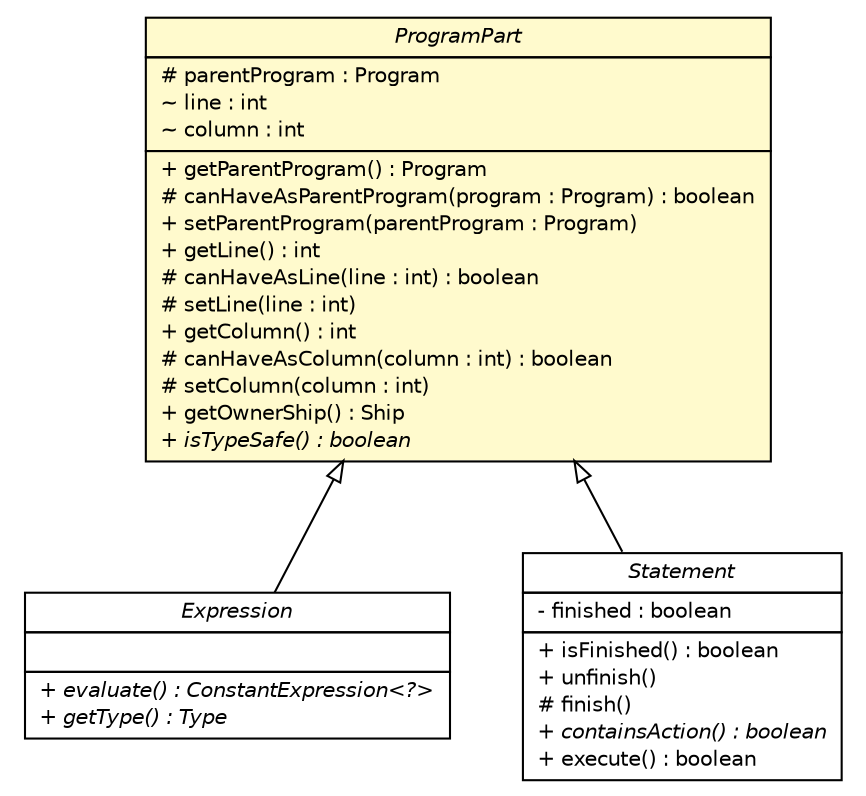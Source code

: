 #!/usr/local/bin/dot
#
# Class diagram 
# Generated by UMLGraph version R5_6 (http://www.umlgraph.org/)
#

digraph G {
	edge [fontname="Helvetica",fontsize=10,labelfontname="Helvetica",labelfontsize=10];
	node [fontname="Helvetica",fontsize=10,shape=plaintext];
	nodesep=0.25;
	ranksep=0.5;
	// model.programs.parsing.language.ProgramPart
	c14465 [label=<<table title="model.programs.parsing.language.ProgramPart" border="0" cellborder="1" cellspacing="0" cellpadding="2" port="p" bgcolor="lemonChiffon" href="./ProgramPart.html">
		<tr><td><table border="0" cellspacing="0" cellpadding="1">
<tr><td align="center" balign="center"><font face="Helvetica-Oblique"> ProgramPart </font></td></tr>
		</table></td></tr>
		<tr><td><table border="0" cellspacing="0" cellpadding="1">
<tr><td align="left" balign="left"> # parentProgram : Program </td></tr>
<tr><td align="left" balign="left"> ~ line : int </td></tr>
<tr><td align="left" balign="left"> ~ column : int </td></tr>
		</table></td></tr>
		<tr><td><table border="0" cellspacing="0" cellpadding="1">
<tr><td align="left" balign="left"> + getParentProgram() : Program </td></tr>
<tr><td align="left" balign="left"> # canHaveAsParentProgram(program : Program) : boolean </td></tr>
<tr><td align="left" balign="left"> + setParentProgram(parentProgram : Program) </td></tr>
<tr><td align="left" balign="left"> + getLine() : int </td></tr>
<tr><td align="left" balign="left"> # canHaveAsLine(line : int) : boolean </td></tr>
<tr><td align="left" balign="left"> # setLine(line : int) </td></tr>
<tr><td align="left" balign="left"> + getColumn() : int </td></tr>
<tr><td align="left" balign="left"> # canHaveAsColumn(column : int) : boolean </td></tr>
<tr><td align="left" balign="left"> # setColumn(column : int) </td></tr>
<tr><td align="left" balign="left"> + getOwnerShip() : Ship </td></tr>
<tr><td align="left" balign="left"><font face="Helvetica-Oblique" point-size="10.0"> + isTypeSafe() : boolean </font></td></tr>
		</table></td></tr>
		</table>>, URL="./ProgramPart.html", fontname="Helvetica", fontcolor="black", fontsize=10.0];
	// model.programs.parsing.language.expression.Expression
	c14468 [label=<<table title="model.programs.parsing.language.expression.Expression" border="0" cellborder="1" cellspacing="0" cellpadding="2" port="p" href="./expression/Expression.html">
		<tr><td><table border="0" cellspacing="0" cellpadding="1">
<tr><td align="center" balign="center"><font face="Helvetica-Oblique"> Expression </font></td></tr>
		</table></td></tr>
		<tr><td><table border="0" cellspacing="0" cellpadding="1">
<tr><td align="left" balign="left">  </td></tr>
		</table></td></tr>
		<tr><td><table border="0" cellspacing="0" cellpadding="1">
<tr><td align="left" balign="left"><font face="Helvetica-Oblique" point-size="10.0"> + evaluate() : ConstantExpression&lt;?&gt; </font></td></tr>
<tr><td align="left" balign="left"><font face="Helvetica-Oblique" point-size="10.0"> + getType() : Type </font></td></tr>
		</table></td></tr>
		</table>>, URL="./expression/Expression.html", fontname="Helvetica", fontcolor="black", fontsize=10.0];
	// model.programs.parsing.language.statement.Statement
	c14507 [label=<<table title="model.programs.parsing.language.statement.Statement" border="0" cellborder="1" cellspacing="0" cellpadding="2" port="p" href="./statement/Statement.html">
		<tr><td><table border="0" cellspacing="0" cellpadding="1">
<tr><td align="center" balign="center"><font face="Helvetica-Oblique"> Statement </font></td></tr>
		</table></td></tr>
		<tr><td><table border="0" cellspacing="0" cellpadding="1">
<tr><td align="left" balign="left"> - finished : boolean </td></tr>
		</table></td></tr>
		<tr><td><table border="0" cellspacing="0" cellpadding="1">
<tr><td align="left" balign="left"> + isFinished() : boolean </td></tr>
<tr><td align="left" balign="left"> + unfinish() </td></tr>
<tr><td align="left" balign="left"> # finish() </td></tr>
<tr><td align="left" balign="left"><font face="Helvetica-Oblique" point-size="10.0"> + containsAction() : boolean </font></td></tr>
<tr><td align="left" balign="left"> + execute() : boolean </td></tr>
		</table></td></tr>
		</table>>, URL="./statement/Statement.html", fontname="Helvetica", fontcolor="black", fontsize=10.0];
	//model.programs.parsing.language.expression.Expression extends model.programs.parsing.language.ProgramPart
	c14465:p -> c14468:p [dir=back,arrowtail=empty];
	//model.programs.parsing.language.statement.Statement extends model.programs.parsing.language.ProgramPart
	c14465:p -> c14507:p [dir=back,arrowtail=empty];
}

